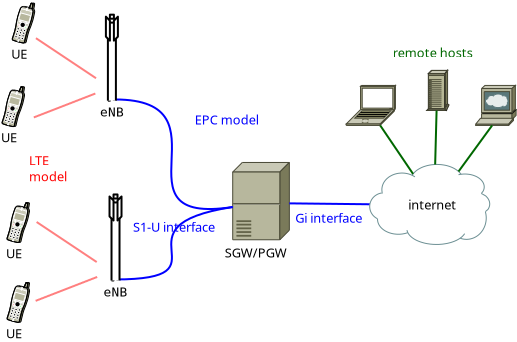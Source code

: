 <?xml version="1.0" encoding="UTF-8"?>
<dia:diagram xmlns:dia="http://www.lysator.liu.se/~alla/dia/">
  <dia:layer name="Background" visible="true" active="true">
    <dia:object type="Standard - Text" version="1" id="O0">
      <dia:attribute name="obj_pos">
        <dia:point val="3.868,5.516"/>
      </dia:attribute>
      <dia:attribute name="obj_bb">
        <dia:rectangle val="3.868,4.921;4.74,5.668"/>
      </dia:attribute>
      <dia:attribute name="text">
        <dia:composite type="text">
          <dia:attribute name="string">
            <dia:string>#UE#</dia:string>
          </dia:attribute>
          <dia:attribute name="font">
            <dia:font family="sans" style="0" name="Helvetica"/>
          </dia:attribute>
          <dia:attribute name="height">
            <dia:real val="0.8"/>
          </dia:attribute>
          <dia:attribute name="pos">
            <dia:point val="3.868,5.516"/>
          </dia:attribute>
          <dia:attribute name="color">
            <dia:color val="#000000"/>
          </dia:attribute>
          <dia:attribute name="alignment">
            <dia:enum val="0"/>
          </dia:attribute>
        </dia:composite>
      </dia:attribute>
      <dia:attribute name="valign">
        <dia:enum val="3"/>
      </dia:attribute>
    </dia:object>
    <dia:object type="Cisco - Class 4/5 switch" version="1" id="O1">
      <dia:attribute name="obj_pos">
        <dia:point val="14.944,10.701"/>
      </dia:attribute>
      <dia:attribute name="obj_bb">
        <dia:rectangle val="14.943,10.7;17.777,14.567"/>
      </dia:attribute>
      <dia:attribute name="meta">
        <dia:composite type="dict"/>
      </dia:attribute>
      <dia:attribute name="elem_corner">
        <dia:point val="14.944,10.701"/>
      </dia:attribute>
      <dia:attribute name="elem_width">
        <dia:real val="2.831"/>
      </dia:attribute>
      <dia:attribute name="elem_height">
        <dia:real val="3.865"/>
      </dia:attribute>
      <dia:attribute name="line_width">
        <dia:real val="0.1"/>
      </dia:attribute>
      <dia:attribute name="line_colour">
        <dia:color val="#000000"/>
      </dia:attribute>
      <dia:attribute name="fill_colour">
        <dia:color val="#ffffff"/>
      </dia:attribute>
      <dia:attribute name="show_background">
        <dia:boolean val="true"/>
      </dia:attribute>
      <dia:attribute name="line_style">
        <dia:enum val="0"/>
        <dia:real val="1"/>
      </dia:attribute>
      <dia:attribute name="flip_horizontal">
        <dia:boolean val="false"/>
      </dia:attribute>
      <dia:attribute name="flip_vertical">
        <dia:boolean val="false"/>
      </dia:attribute>
      <dia:attribute name="subscale">
        <dia:real val="1"/>
      </dia:attribute>
    </dia:object>
    <dia:object type="Standard - BezierLine" version="0" id="O2">
      <dia:attribute name="obj_pos">
        <dia:point val="9.044,7.551"/>
      </dia:attribute>
      <dia:attribute name="obj_bb">
        <dia:rectangle val="8.994,7.501;15.002,13.079"/>
      </dia:attribute>
      <dia:attribute name="bez_points">
        <dia:point val="9.044,7.551"/>
        <dia:point val="15.044,7.551"/>
        <dia:point val="9.944,13.701"/>
        <dia:point val="16.232,12.729"/>
      </dia:attribute>
      <dia:attribute name="corner_types">
        <dia:enum val="0"/>
        <dia:enum val="0"/>
      </dia:attribute>
      <dia:attribute name="line_color">
        <dia:color val="#0000ff"/>
      </dia:attribute>
      <dia:connections>
        <dia:connection handle="3" to="O1" connection="11"/>
      </dia:connections>
    </dia:object>
    <dia:object type="Standard - BezierLine" version="0" id="O3">
      <dia:attribute name="obj_pos">
        <dia:point val="9.044,16.551"/>
      </dia:attribute>
      <dia:attribute name="obj_bb">
        <dia:rectangle val="8.994,12.868;15.016,16.601"/>
      </dia:attribute>
      <dia:attribute name="bez_points">
        <dia:point val="9.044,16.551"/>
        <dia:point val="15.044,16.551"/>
        <dia:point val="9.944,13.701"/>
        <dia:point val="16.232,12.729"/>
      </dia:attribute>
      <dia:attribute name="corner_types">
        <dia:enum val="0"/>
        <dia:enum val="0"/>
      </dia:attribute>
      <dia:attribute name="line_color">
        <dia:color val="#0000ff"/>
      </dia:attribute>
      <dia:connections>
        <dia:connection handle="3" to="O1" connection="11"/>
      </dia:connections>
    </dia:object>
    <dia:object type="Standard - Text" version="1" id="O4">
      <dia:attribute name="obj_pos">
        <dia:point val="4.752,10.844"/>
      </dia:attribute>
      <dia:attribute name="obj_bb">
        <dia:rectangle val="4.752,10.249;6.747,11.796"/>
      </dia:attribute>
      <dia:attribute name="text">
        <dia:composite type="text">
          <dia:attribute name="string">
            <dia:string>#LTE 
model#</dia:string>
          </dia:attribute>
          <dia:attribute name="font">
            <dia:font family="sans" style="0" name="Helvetica"/>
          </dia:attribute>
          <dia:attribute name="height">
            <dia:real val="0.8"/>
          </dia:attribute>
          <dia:attribute name="pos">
            <dia:point val="4.752,10.844"/>
          </dia:attribute>
          <dia:attribute name="color">
            <dia:color val="#ff0000"/>
          </dia:attribute>
          <dia:attribute name="alignment">
            <dia:enum val="0"/>
          </dia:attribute>
        </dia:composite>
      </dia:attribute>
      <dia:attribute name="valign">
        <dia:enum val="3"/>
      </dia:attribute>
    </dia:object>
    <dia:object type="Standard - Text" version="1" id="O5">
      <dia:attribute name="obj_pos">
        <dia:point val="9.956,14.164"/>
      </dia:attribute>
      <dia:attribute name="obj_bb">
        <dia:rectangle val="9.956,13.569;14.525,14.317"/>
      </dia:attribute>
      <dia:attribute name="text">
        <dia:composite type="text">
          <dia:attribute name="string">
            <dia:string>#S1-U interface#</dia:string>
          </dia:attribute>
          <dia:attribute name="font">
            <dia:font family="sans" style="0" name="Helvetica"/>
          </dia:attribute>
          <dia:attribute name="height">
            <dia:real val="0.8"/>
          </dia:attribute>
          <dia:attribute name="pos">
            <dia:point val="9.956,14.164"/>
          </dia:attribute>
          <dia:attribute name="color">
            <dia:color val="#0000ff"/>
          </dia:attribute>
          <dia:attribute name="alignment">
            <dia:enum val="0"/>
          </dia:attribute>
        </dia:composite>
      </dia:attribute>
      <dia:attribute name="valign">
        <dia:enum val="3"/>
      </dia:attribute>
    </dia:object>
    <dia:object type="Standard - Line" version="0" id="O6">
      <dia:attribute name="obj_pos">
        <dia:point val="17.776,12.746"/>
      </dia:attribute>
      <dia:attribute name="obj_bb">
        <dia:rectangle val="17.726,12.695;21.854,12.841"/>
      </dia:attribute>
      <dia:attribute name="conn_endpoints">
        <dia:point val="17.776,12.746"/>
        <dia:point val="21.804,12.791"/>
      </dia:attribute>
      <dia:attribute name="numcp">
        <dia:int val="1"/>
      </dia:attribute>
      <dia:attribute name="line_color">
        <dia:color val="#0000ff"/>
      </dia:attribute>
      <dia:connections>
        <dia:connection handle="0" to="O1" connection="11"/>
        <dia:connection handle="1" to="O8" connection="14"/>
      </dia:connections>
    </dia:object>
    <dia:object type="Standard - Text" version="1" id="O7">
      <dia:attribute name="obj_pos">
        <dia:point val="18.071,13.713"/>
      </dia:attribute>
      <dia:attribute name="obj_bb">
        <dia:rectangle val="18.071,13.118;21.801,13.866"/>
      </dia:attribute>
      <dia:attribute name="text">
        <dia:composite type="text">
          <dia:attribute name="string">
            <dia:string>#Gi interface#</dia:string>
          </dia:attribute>
          <dia:attribute name="font">
            <dia:font family="sans" style="0" name="Helvetica"/>
          </dia:attribute>
          <dia:attribute name="height">
            <dia:real val="0.8"/>
          </dia:attribute>
          <dia:attribute name="pos">
            <dia:point val="18.071,13.713"/>
          </dia:attribute>
          <dia:attribute name="color">
            <dia:color val="#0000ff"/>
          </dia:attribute>
          <dia:attribute name="alignment">
            <dia:enum val="0"/>
          </dia:attribute>
        </dia:composite>
      </dia:attribute>
      <dia:attribute name="valign">
        <dia:enum val="3"/>
      </dia:attribute>
    </dia:object>
    <dia:group>
      <dia:object type="Cisco - Cloud White" version="1" id="O8">
        <dia:attribute name="obj_pos">
          <dia:point val="21.794,10.801"/>
        </dia:attribute>
        <dia:attribute name="obj_bb">
          <dia:rectangle val="21.793,10.799;27.796,14.802"/>
        </dia:attribute>
        <dia:attribute name="meta">
          <dia:composite type="dict"/>
        </dia:attribute>
        <dia:attribute name="elem_corner">
          <dia:point val="21.794,10.801"/>
        </dia:attribute>
        <dia:attribute name="elem_width">
          <dia:real val="6"/>
        </dia:attribute>
        <dia:attribute name="elem_height">
          <dia:real val="4"/>
        </dia:attribute>
        <dia:attribute name="line_width">
          <dia:real val="0.3"/>
        </dia:attribute>
        <dia:attribute name="line_colour">
          <dia:color val="#000000"/>
        </dia:attribute>
        <dia:attribute name="fill_colour">
          <dia:color val="#ffffff"/>
        </dia:attribute>
        <dia:attribute name="show_background">
          <dia:boolean val="true"/>
        </dia:attribute>
        <dia:attribute name="line_style">
          <dia:enum val="0"/>
          <dia:real val="1"/>
        </dia:attribute>
        <dia:attribute name="flip_horizontal">
          <dia:boolean val="false"/>
        </dia:attribute>
        <dia:attribute name="flip_vertical">
          <dia:boolean val="false"/>
        </dia:attribute>
        <dia:attribute name="subscale">
          <dia:real val="7.4"/>
        </dia:attribute>
      </dia:object>
      <dia:object type="Standard - Text" version="1" id="O9">
        <dia:attribute name="obj_pos">
          <dia:point val="23.724,13.048"/>
        </dia:attribute>
        <dia:attribute name="obj_bb">
          <dia:rectangle val="23.724,12.453;26.254,13.201"/>
        </dia:attribute>
        <dia:attribute name="text">
          <dia:composite type="text">
            <dia:attribute name="string">
              <dia:string>#internet#</dia:string>
            </dia:attribute>
            <dia:attribute name="font">
              <dia:font family="sans" style="0" name="Helvetica"/>
            </dia:attribute>
            <dia:attribute name="height">
              <dia:real val="0.8"/>
            </dia:attribute>
            <dia:attribute name="pos">
              <dia:point val="23.724,13.048"/>
            </dia:attribute>
            <dia:attribute name="color">
              <dia:color val="#000000"/>
            </dia:attribute>
            <dia:attribute name="alignment">
              <dia:enum val="0"/>
            </dia:attribute>
          </dia:composite>
        </dia:attribute>
        <dia:attribute name="valign">
          <dia:enum val="3"/>
        </dia:attribute>
      </dia:object>
    </dia:group>
    <dia:object type="Network - Base Station" version="0" id="O10">
      <dia:attribute name="obj_pos">
        <dia:point val="8.903,5.411"/>
      </dia:attribute>
      <dia:attribute name="obj_bb">
        <dia:rectangle val="8.325,2.961;9.48,8.558"/>
      </dia:attribute>
      <dia:attribute name="meta">
        <dia:composite type="dict"/>
      </dia:attribute>
      <dia:attribute name="elem_corner">
        <dia:point val="8.503,3.011"/>
      </dia:attribute>
      <dia:attribute name="elem_width">
        <dia:real val="0.8"/>
      </dia:attribute>
      <dia:attribute name="elem_height">
        <dia:real val="4.8"/>
      </dia:attribute>
      <dia:attribute name="line_colour">
        <dia:color val="#000000"/>
      </dia:attribute>
      <dia:attribute name="fill_colour">
        <dia:color val="#ffffff"/>
      </dia:attribute>
      <dia:attribute name="text">
        <dia:composite type="text">
          <dia:attribute name="string">
            <dia:string>#eNB#</dia:string>
          </dia:attribute>
          <dia:attribute name="font">
            <dia:font family="monospace" style="0" name="Courier"/>
          </dia:attribute>
          <dia:attribute name="height">
            <dia:real val="0.8"/>
          </dia:attribute>
          <dia:attribute name="pos">
            <dia:point val="8.903,8.406"/>
          </dia:attribute>
          <dia:attribute name="color">
            <dia:color val="#000000"/>
          </dia:attribute>
          <dia:attribute name="alignment">
            <dia:enum val="1"/>
          </dia:attribute>
        </dia:composite>
      </dia:attribute>
      <dia:attribute name="sectors">
        <dia:int val="3"/>
      </dia:attribute>
    </dia:object>
    <dia:object type="Network - Base Station" version="0" id="O11">
      <dia:attribute name="obj_pos">
        <dia:point val="9.084,14.402"/>
      </dia:attribute>
      <dia:attribute name="obj_bb">
        <dia:rectangle val="8.506,11.952;9.661,17.55"/>
      </dia:attribute>
      <dia:attribute name="meta">
        <dia:composite type="dict"/>
      </dia:attribute>
      <dia:attribute name="elem_corner">
        <dia:point val="8.684,12.002"/>
      </dia:attribute>
      <dia:attribute name="elem_width">
        <dia:real val="0.8"/>
      </dia:attribute>
      <dia:attribute name="elem_height">
        <dia:real val="4.8"/>
      </dia:attribute>
      <dia:attribute name="line_colour">
        <dia:color val="#000000"/>
      </dia:attribute>
      <dia:attribute name="fill_colour">
        <dia:color val="#ffffff"/>
      </dia:attribute>
      <dia:attribute name="text">
        <dia:composite type="text">
          <dia:attribute name="string">
            <dia:string>#eNB#</dia:string>
          </dia:attribute>
          <dia:attribute name="font">
            <dia:font family="monospace" style="0" name="Courier"/>
          </dia:attribute>
          <dia:attribute name="height">
            <dia:real val="0.8"/>
          </dia:attribute>
          <dia:attribute name="pos">
            <dia:point val="9.084,17.397"/>
          </dia:attribute>
          <dia:attribute name="color">
            <dia:color val="#000000"/>
          </dia:attribute>
          <dia:attribute name="alignment">
            <dia:enum val="1"/>
          </dia:attribute>
        </dia:composite>
      </dia:attribute>
      <dia:attribute name="sectors">
        <dia:int val="3"/>
      </dia:attribute>
    </dia:object>
    <dia:object type="Cisco - Cellular phone" version="1" id="O12">
      <dia:attribute name="obj_pos">
        <dia:point val="3.906,2.728"/>
      </dia:attribute>
      <dia:attribute name="obj_bb">
        <dia:rectangle val="3.677,2.08;5.664,4.736"/>
      </dia:attribute>
      <dia:attribute name="meta">
        <dia:composite type="dict"/>
      </dia:attribute>
      <dia:attribute name="elem_corner">
        <dia:point val="3.906,2.728"/>
      </dia:attribute>
      <dia:attribute name="elem_width">
        <dia:real val="1.153"/>
      </dia:attribute>
      <dia:attribute name="elem_height">
        <dia:real val="2"/>
      </dia:attribute>
      <dia:attribute name="line_width">
        <dia:real val="0.1"/>
      </dia:attribute>
      <dia:attribute name="line_colour">
        <dia:color val="#000000"/>
      </dia:attribute>
      <dia:attribute name="fill_colour">
        <dia:color val="#ffffff"/>
      </dia:attribute>
      <dia:attribute name="show_background">
        <dia:boolean val="true"/>
      </dia:attribute>
      <dia:attribute name="line_style">
        <dia:enum val="0"/>
        <dia:real val="1"/>
      </dia:attribute>
      <dia:attribute name="flip_horizontal">
        <dia:boolean val="false"/>
      </dia:attribute>
      <dia:attribute name="flip_vertical">
        <dia:boolean val="false"/>
      </dia:attribute>
      <dia:attribute name="subscale">
        <dia:real val="1"/>
      </dia:attribute>
    </dia:object>
    <dia:group>
      <dia:object type="Standard - Text" version="1" id="O13">
        <dia:attribute name="obj_pos">
          <dia:point val="3.358,9.696"/>
        </dia:attribute>
        <dia:attribute name="obj_bb">
          <dia:rectangle val="3.358,9.101;4.231,9.848"/>
        </dia:attribute>
        <dia:attribute name="text">
          <dia:composite type="text">
            <dia:attribute name="string">
              <dia:string>#UE#</dia:string>
            </dia:attribute>
            <dia:attribute name="font">
              <dia:font family="sans" style="0" name="Helvetica"/>
            </dia:attribute>
            <dia:attribute name="height">
              <dia:real val="0.8"/>
            </dia:attribute>
            <dia:attribute name="pos">
              <dia:point val="3.358,9.696"/>
            </dia:attribute>
            <dia:attribute name="color">
              <dia:color val="#000000"/>
            </dia:attribute>
            <dia:attribute name="alignment">
              <dia:enum val="0"/>
            </dia:attribute>
          </dia:composite>
        </dia:attribute>
        <dia:attribute name="valign">
          <dia:enum val="3"/>
        </dia:attribute>
      </dia:object>
      <dia:object type="Cisco - Cellular phone" version="1" id="O14">
        <dia:attribute name="obj_pos">
          <dia:point val="3.397,6.908"/>
        </dia:attribute>
        <dia:attribute name="obj_bb">
          <dia:rectangle val="3.168,6.26;5.154,8.916"/>
        </dia:attribute>
        <dia:attribute name="meta">
          <dia:composite type="dict"/>
        </dia:attribute>
        <dia:attribute name="elem_corner">
          <dia:point val="3.397,6.908"/>
        </dia:attribute>
        <dia:attribute name="elem_width">
          <dia:real val="1.153"/>
        </dia:attribute>
        <dia:attribute name="elem_height">
          <dia:real val="2"/>
        </dia:attribute>
        <dia:attribute name="line_width">
          <dia:real val="0.1"/>
        </dia:attribute>
        <dia:attribute name="line_colour">
          <dia:color val="#000000"/>
        </dia:attribute>
        <dia:attribute name="fill_colour">
          <dia:color val="#ffffff"/>
        </dia:attribute>
        <dia:attribute name="show_background">
          <dia:boolean val="true"/>
        </dia:attribute>
        <dia:attribute name="line_style">
          <dia:enum val="0"/>
          <dia:real val="1"/>
        </dia:attribute>
        <dia:attribute name="flip_horizontal">
          <dia:boolean val="false"/>
        </dia:attribute>
        <dia:attribute name="flip_vertical">
          <dia:boolean val="false"/>
        </dia:attribute>
        <dia:attribute name="subscale">
          <dia:real val="1"/>
        </dia:attribute>
      </dia:object>
    </dia:group>
    <dia:group>
      <dia:object type="Standard - Text" version="1" id="O15">
        <dia:attribute name="obj_pos">
          <dia:point val="3.606,15.494"/>
        </dia:attribute>
        <dia:attribute name="obj_bb">
          <dia:rectangle val="3.606,14.899;4.478,15.646"/>
        </dia:attribute>
        <dia:attribute name="text">
          <dia:composite type="text">
            <dia:attribute name="string">
              <dia:string>#UE#</dia:string>
            </dia:attribute>
            <dia:attribute name="font">
              <dia:font family="sans" style="0" name="Helvetica"/>
            </dia:attribute>
            <dia:attribute name="height">
              <dia:real val="0.8"/>
            </dia:attribute>
            <dia:attribute name="pos">
              <dia:point val="3.606,15.494"/>
            </dia:attribute>
            <dia:attribute name="color">
              <dia:color val="#000000"/>
            </dia:attribute>
            <dia:attribute name="alignment">
              <dia:enum val="0"/>
            </dia:attribute>
          </dia:composite>
        </dia:attribute>
        <dia:attribute name="valign">
          <dia:enum val="3"/>
        </dia:attribute>
      </dia:object>
      <dia:object type="Cisco - Cellular phone" version="1" id="O16">
        <dia:attribute name="obj_pos">
          <dia:point val="3.644,12.706"/>
        </dia:attribute>
        <dia:attribute name="obj_bb">
          <dia:rectangle val="3.415,12.058;5.402,14.714"/>
        </dia:attribute>
        <dia:attribute name="meta">
          <dia:composite type="dict"/>
        </dia:attribute>
        <dia:attribute name="elem_corner">
          <dia:point val="3.644,12.706"/>
        </dia:attribute>
        <dia:attribute name="elem_width">
          <dia:real val="1.153"/>
        </dia:attribute>
        <dia:attribute name="elem_height">
          <dia:real val="2"/>
        </dia:attribute>
        <dia:attribute name="line_width">
          <dia:real val="0.1"/>
        </dia:attribute>
        <dia:attribute name="line_colour">
          <dia:color val="#000000"/>
        </dia:attribute>
        <dia:attribute name="fill_colour">
          <dia:color val="#ffffff"/>
        </dia:attribute>
        <dia:attribute name="show_background">
          <dia:boolean val="true"/>
        </dia:attribute>
        <dia:attribute name="line_style">
          <dia:enum val="0"/>
          <dia:real val="1"/>
        </dia:attribute>
        <dia:attribute name="flip_horizontal">
          <dia:boolean val="false"/>
        </dia:attribute>
        <dia:attribute name="flip_vertical">
          <dia:boolean val="false"/>
        </dia:attribute>
        <dia:attribute name="subscale">
          <dia:real val="1"/>
        </dia:attribute>
      </dia:object>
    </dia:group>
    <dia:group>
      <dia:object type="Standard - Text" version="1" id="O17">
        <dia:attribute name="obj_pos">
          <dia:point val="3.609,19.486"/>
        </dia:attribute>
        <dia:attribute name="obj_bb">
          <dia:rectangle val="3.609,18.891;4.482,19.638"/>
        </dia:attribute>
        <dia:attribute name="text">
          <dia:composite type="text">
            <dia:attribute name="string">
              <dia:string>#UE#</dia:string>
            </dia:attribute>
            <dia:attribute name="font">
              <dia:font family="sans" style="0" name="Helvetica"/>
            </dia:attribute>
            <dia:attribute name="height">
              <dia:real val="0.8"/>
            </dia:attribute>
            <dia:attribute name="pos">
              <dia:point val="3.609,19.486"/>
            </dia:attribute>
            <dia:attribute name="color">
              <dia:color val="#000000"/>
            </dia:attribute>
            <dia:attribute name="alignment">
              <dia:enum val="0"/>
            </dia:attribute>
          </dia:composite>
        </dia:attribute>
        <dia:attribute name="valign">
          <dia:enum val="3"/>
        </dia:attribute>
      </dia:object>
      <dia:object type="Cisco - Cellular phone" version="1" id="O18">
        <dia:attribute name="obj_pos">
          <dia:point val="3.648,16.698"/>
        </dia:attribute>
        <dia:attribute name="obj_bb">
          <dia:rectangle val="3.419,16.05;5.405,18.706"/>
        </dia:attribute>
        <dia:attribute name="meta">
          <dia:composite type="dict"/>
        </dia:attribute>
        <dia:attribute name="elem_corner">
          <dia:point val="3.648,16.698"/>
        </dia:attribute>
        <dia:attribute name="elem_width">
          <dia:real val="1.153"/>
        </dia:attribute>
        <dia:attribute name="elem_height">
          <dia:real val="2"/>
        </dia:attribute>
        <dia:attribute name="line_width">
          <dia:real val="0.1"/>
        </dia:attribute>
        <dia:attribute name="line_colour">
          <dia:color val="#000000"/>
        </dia:attribute>
        <dia:attribute name="fill_colour">
          <dia:color val="#ffffff"/>
        </dia:attribute>
        <dia:attribute name="show_background">
          <dia:boolean val="true"/>
        </dia:attribute>
        <dia:attribute name="line_style">
          <dia:enum val="0"/>
          <dia:real val="1"/>
        </dia:attribute>
        <dia:attribute name="flip_horizontal">
          <dia:boolean val="false"/>
        </dia:attribute>
        <dia:attribute name="flip_vertical">
          <dia:boolean val="false"/>
        </dia:attribute>
        <dia:attribute name="subscale">
          <dia:real val="1"/>
        </dia:attribute>
      </dia:object>
    </dia:group>
    <dia:object type="Standard - Line" version="0" id="O19">
      <dia:attribute name="obj_pos">
        <dia:point val="5.143,13.68"/>
      </dia:attribute>
      <dia:attribute name="obj_bb">
        <dia:rectangle val="5.074,13.611;8.213,15.75"/>
      </dia:attribute>
      <dia:attribute name="conn_endpoints">
        <dia:point val="5.143,13.68"/>
        <dia:point val="8.143,15.68"/>
      </dia:attribute>
      <dia:attribute name="numcp">
        <dia:int val="1"/>
      </dia:attribute>
      <dia:attribute name="line_color">
        <dia:color val="#ff0000"/>
      </dia:attribute>
      <dia:attribute name="line_width">
        <dia:real val="0.1"/>
      </dia:attribute>
      <dia:attribute name="line_style">
        <dia:enum val="4"/>
      </dia:attribute>
      <dia:attribute name="dashlength">
        <dia:real val="0.1"/>
      </dia:attribute>
    </dia:object>
    <dia:object type="Standard - Line" version="0" id="O20">
      <dia:attribute name="obj_pos">
        <dia:point val="5.002,8.448"/>
      </dia:attribute>
      <dia:attribute name="obj_bb">
        <dia:rectangle val="4.937,7.189;8.143,8.513"/>
      </dia:attribute>
      <dia:attribute name="conn_endpoints">
        <dia:point val="5.002,8.448"/>
        <dia:point val="8.079,7.253"/>
      </dia:attribute>
      <dia:attribute name="numcp">
        <dia:int val="1"/>
      </dia:attribute>
      <dia:attribute name="line_color">
        <dia:color val="#ff0000"/>
      </dia:attribute>
      <dia:attribute name="line_width">
        <dia:real val="0.1"/>
      </dia:attribute>
      <dia:attribute name="line_style">
        <dia:enum val="4"/>
      </dia:attribute>
      <dia:attribute name="dashlength">
        <dia:real val="0.1"/>
      </dia:attribute>
    </dia:object>
    <dia:object type="Standard - Line" version="0" id="O21">
      <dia:attribute name="obj_pos">
        <dia:point val="5.094,17.619"/>
      </dia:attribute>
      <dia:attribute name="obj_bb">
        <dia:rectangle val="5.029,16.36;8.235,17.683"/>
      </dia:attribute>
      <dia:attribute name="conn_endpoints">
        <dia:point val="5.094,17.619"/>
        <dia:point val="8.171,16.424"/>
      </dia:attribute>
      <dia:attribute name="numcp">
        <dia:int val="1"/>
      </dia:attribute>
      <dia:attribute name="line_color">
        <dia:color val="#ff0000"/>
      </dia:attribute>
      <dia:attribute name="line_width">
        <dia:real val="0.1"/>
      </dia:attribute>
      <dia:attribute name="line_style">
        <dia:enum val="4"/>
      </dia:attribute>
      <dia:attribute name="dashlength">
        <dia:real val="0.1"/>
      </dia:attribute>
    </dia:object>
    <dia:object type="Standard - Line" version="0" id="O22">
      <dia:attribute name="obj_pos">
        <dia:point val="5.109,4.489"/>
      </dia:attribute>
      <dia:attribute name="obj_bb">
        <dia:rectangle val="5.04,4.42;8.179,6.559"/>
      </dia:attribute>
      <dia:attribute name="conn_endpoints">
        <dia:point val="5.109,4.489"/>
        <dia:point val="8.109,6.489"/>
      </dia:attribute>
      <dia:attribute name="numcp">
        <dia:int val="1"/>
      </dia:attribute>
      <dia:attribute name="line_color">
        <dia:color val="#ff0000"/>
      </dia:attribute>
      <dia:attribute name="line_width">
        <dia:real val="0.1"/>
      </dia:attribute>
      <dia:attribute name="line_style">
        <dia:enum val="4"/>
      </dia:attribute>
      <dia:attribute name="dashlength">
        <dia:real val="0.1"/>
      </dia:attribute>
    </dia:object>
    <dia:object type="Standard - Text" version="1" id="O23">
      <dia:attribute name="obj_pos">
        <dia:point val="14.55,15.45"/>
      </dia:attribute>
      <dia:attribute name="obj_bb">
        <dia:rectangle val="14.55,14.855;17.812,15.602"/>
      </dia:attribute>
      <dia:attribute name="text">
        <dia:composite type="text">
          <dia:attribute name="string">
            <dia:string>#SGW/PGW#</dia:string>
          </dia:attribute>
          <dia:attribute name="font">
            <dia:font family="sans" style="0" name="Helvetica"/>
          </dia:attribute>
          <dia:attribute name="height">
            <dia:real val="0.8"/>
          </dia:attribute>
          <dia:attribute name="pos">
            <dia:point val="14.55,15.45"/>
          </dia:attribute>
          <dia:attribute name="color">
            <dia:color val="#000000"/>
          </dia:attribute>
          <dia:attribute name="alignment">
            <dia:enum val="0"/>
          </dia:attribute>
        </dia:composite>
      </dia:attribute>
      <dia:attribute name="valign">
        <dia:enum val="3"/>
      </dia:attribute>
    </dia:object>
    <dia:object type="Standard - Text" version="1" id="O24">
      <dia:attribute name="obj_pos">
        <dia:point val="13.05,8.8"/>
      </dia:attribute>
      <dia:attribute name="obj_bb">
        <dia:rectangle val="13.05,8.205;16.485,8.953"/>
      </dia:attribute>
      <dia:attribute name="text">
        <dia:composite type="text">
          <dia:attribute name="string">
            <dia:string>#EPC model#</dia:string>
          </dia:attribute>
          <dia:attribute name="font">
            <dia:font family="sans" style="0" name="Helvetica"/>
          </dia:attribute>
          <dia:attribute name="height">
            <dia:real val="0.8"/>
          </dia:attribute>
          <dia:attribute name="pos">
            <dia:point val="13.05,8.8"/>
          </dia:attribute>
          <dia:attribute name="color">
            <dia:color val="#0000ff"/>
          </dia:attribute>
          <dia:attribute name="alignment">
            <dia:enum val="0"/>
          </dia:attribute>
        </dia:composite>
      </dia:attribute>
      <dia:attribute name="valign">
        <dia:enum val="3"/>
      </dia:attribute>
    </dia:object>
    <dia:object type="Standard - Text" version="1" id="O25">
      <dia:attribute name="obj_pos">
        <dia:point val="5.95,10.95"/>
      </dia:attribute>
      <dia:attribute name="obj_bb">
        <dia:rectangle val="5.95,10.355;5.95,11.102"/>
      </dia:attribute>
      <dia:attribute name="text">
        <dia:composite type="text">
          <dia:attribute name="string">
            <dia:string>##</dia:string>
          </dia:attribute>
          <dia:attribute name="font">
            <dia:font family="sans" style="0" name="Helvetica"/>
          </dia:attribute>
          <dia:attribute name="height">
            <dia:real val="0.8"/>
          </dia:attribute>
          <dia:attribute name="pos">
            <dia:point val="5.95,10.95"/>
          </dia:attribute>
          <dia:attribute name="color">
            <dia:color val="#000000"/>
          </dia:attribute>
          <dia:attribute name="alignment">
            <dia:enum val="0"/>
          </dia:attribute>
        </dia:composite>
      </dia:attribute>
      <dia:attribute name="valign">
        <dia:enum val="3"/>
      </dia:attribute>
    </dia:object>
    <dia:object type="Cisco - Laptop" version="1" id="O26">
      <dia:attribute name="obj_pos">
        <dia:point val="20.619,6.85"/>
      </dia:attribute>
      <dia:attribute name="obj_bb">
        <dia:rectangle val="20.618,6.849;23.082,8.851"/>
      </dia:attribute>
      <dia:attribute name="meta">
        <dia:composite type="dict"/>
      </dia:attribute>
      <dia:attribute name="elem_corner">
        <dia:point val="20.619,6.85"/>
      </dia:attribute>
      <dia:attribute name="elem_width">
        <dia:real val="2.461"/>
      </dia:attribute>
      <dia:attribute name="elem_height">
        <dia:real val="2"/>
      </dia:attribute>
      <dia:attribute name="line_width">
        <dia:real val="0.1"/>
      </dia:attribute>
      <dia:attribute name="line_colour">
        <dia:color val="#000000"/>
      </dia:attribute>
      <dia:attribute name="fill_colour">
        <dia:color val="#ffffff"/>
      </dia:attribute>
      <dia:attribute name="show_background">
        <dia:boolean val="true"/>
      </dia:attribute>
      <dia:attribute name="line_style">
        <dia:enum val="0"/>
        <dia:real val="1"/>
      </dia:attribute>
      <dia:attribute name="flip_horizontal">
        <dia:boolean val="false"/>
      </dia:attribute>
      <dia:attribute name="flip_vertical">
        <dia:boolean val="false"/>
      </dia:attribute>
      <dia:attribute name="subscale">
        <dia:real val="1"/>
      </dia:attribute>
    </dia:object>
    <dia:object type="Cisco - IBM Tower" version="1" id="O27">
      <dia:attribute name="obj_pos">
        <dia:point val="24.65,6.1"/>
      </dia:attribute>
      <dia:attribute name="obj_bb">
        <dia:rectangle val="24.638,5.338;26.57,9.1"/>
      </dia:attribute>
      <dia:attribute name="meta">
        <dia:composite type="dict"/>
      </dia:attribute>
      <dia:attribute name="elem_corner">
        <dia:point val="24.65,6.1"/>
      </dia:attribute>
      <dia:attribute name="elem_width">
        <dia:real val="1.1"/>
      </dia:attribute>
      <dia:attribute name="elem_height">
        <dia:real val="2"/>
      </dia:attribute>
      <dia:attribute name="line_width">
        <dia:real val="0.1"/>
      </dia:attribute>
      <dia:attribute name="line_colour">
        <dia:color val="#000000"/>
      </dia:attribute>
      <dia:attribute name="fill_colour">
        <dia:color val="#ffffff"/>
      </dia:attribute>
      <dia:attribute name="show_background">
        <dia:boolean val="true"/>
      </dia:attribute>
      <dia:attribute name="line_style">
        <dia:enum val="0"/>
        <dia:real val="1"/>
      </dia:attribute>
      <dia:attribute name="flip_horizontal">
        <dia:boolean val="false"/>
      </dia:attribute>
      <dia:attribute name="flip_vertical">
        <dia:boolean val="false"/>
      </dia:attribute>
      <dia:attribute name="subscale">
        <dia:real val="1"/>
      </dia:attribute>
    </dia:object>
    <dia:object type="Cisco - WWW server" version="1" id="O28">
      <dia:attribute name="obj_pos">
        <dia:point val="27.088,6.85"/>
      </dia:attribute>
      <dia:attribute name="obj_bb">
        <dia:rectangle val="27.087,6.849;29.113,8.851"/>
      </dia:attribute>
      <dia:attribute name="meta">
        <dia:composite type="dict"/>
      </dia:attribute>
      <dia:attribute name="elem_corner">
        <dia:point val="27.088,6.85"/>
      </dia:attribute>
      <dia:attribute name="elem_width">
        <dia:real val="2.024"/>
      </dia:attribute>
      <dia:attribute name="elem_height">
        <dia:real val="2"/>
      </dia:attribute>
      <dia:attribute name="line_width">
        <dia:real val="0.1"/>
      </dia:attribute>
      <dia:attribute name="line_colour">
        <dia:color val="#000000"/>
      </dia:attribute>
      <dia:attribute name="fill_colour">
        <dia:color val="#ffffff"/>
      </dia:attribute>
      <dia:attribute name="show_background">
        <dia:boolean val="true"/>
      </dia:attribute>
      <dia:attribute name="line_style">
        <dia:enum val="0"/>
        <dia:real val="1"/>
      </dia:attribute>
      <dia:attribute name="flip_horizontal">
        <dia:boolean val="false"/>
      </dia:attribute>
      <dia:attribute name="flip_vertical">
        <dia:boolean val="false"/>
      </dia:attribute>
      <dia:attribute name="subscale">
        <dia:real val="1"/>
      </dia:attribute>
    </dia:object>
    <dia:object type="Standard - Line" version="0" id="O29">
      <dia:attribute name="obj_pos">
        <dia:point val="22.319,8.85"/>
      </dia:attribute>
      <dia:attribute name="obj_bb">
        <dia:rectangle val="22.25,8.781;24.031,11.344"/>
      </dia:attribute>
      <dia:attribute name="conn_endpoints">
        <dia:point val="22.319,8.85"/>
        <dia:point val="23.962,11.275"/>
      </dia:attribute>
      <dia:attribute name="numcp">
        <dia:int val="1"/>
      </dia:attribute>
      <dia:attribute name="line_color">
        <dia:color val="#006700"/>
      </dia:attribute>
      <dia:connections>
        <dia:connection handle="0" to="O26" connection="4"/>
        <dia:connection handle="1" to="O8" connection="14"/>
      </dia:connections>
    </dia:object>
    <dia:object type="Standard - Line" version="0" id="O30">
      <dia:attribute name="obj_pos">
        <dia:point val="27.914,8.85"/>
      </dia:attribute>
      <dia:attribute name="obj_bb">
        <dia:rectangle val="26.165,8.78;27.984,11.222"/>
      </dia:attribute>
      <dia:attribute name="conn_endpoints">
        <dia:point val="27.914,8.85"/>
        <dia:point val="26.235,11.152"/>
      </dia:attribute>
      <dia:attribute name="numcp">
        <dia:int val="1"/>
      </dia:attribute>
      <dia:attribute name="line_color">
        <dia:color val="#006700"/>
      </dia:attribute>
      <dia:connections>
        <dia:connection handle="0" to="O28" connection="5"/>
        <dia:connection handle="1" to="O8" connection="14"/>
      </dia:connections>
    </dia:object>
    <dia:object type="Standard - Line" version="0" id="O31">
      <dia:attribute name="obj_pos">
        <dia:point val="25.137,8.105"/>
      </dia:attribute>
      <dia:attribute name="obj_bb">
        <dia:rectangle val="25.015,8.054;25.189,10.851"/>
      </dia:attribute>
      <dia:attribute name="conn_endpoints">
        <dia:point val="25.137,8.105"/>
        <dia:point val="25.067,10.8"/>
      </dia:attribute>
      <dia:attribute name="numcp">
        <dia:int val="1"/>
      </dia:attribute>
      <dia:attribute name="line_color">
        <dia:color val="#006700"/>
      </dia:attribute>
      <dia:connections>
        <dia:connection handle="0" to="O27" connection="4"/>
        <dia:connection handle="1" to="O8" connection="14"/>
      </dia:connections>
    </dia:object>
    <dia:object type="Standard - Text" version="1" id="O32">
      <dia:attribute name="obj_pos">
        <dia:point val="22.95,5.45"/>
      </dia:attribute>
      <dia:attribute name="obj_bb">
        <dia:rectangle val="22.95,4.855;27.168,5.603"/>
      </dia:attribute>
      <dia:attribute name="text">
        <dia:composite type="text">
          <dia:attribute name="string">
            <dia:string>#remote hosts#</dia:string>
          </dia:attribute>
          <dia:attribute name="font">
            <dia:font family="sans" style="0" name="Helvetica"/>
          </dia:attribute>
          <dia:attribute name="height">
            <dia:real val="0.8"/>
          </dia:attribute>
          <dia:attribute name="pos">
            <dia:point val="22.95,5.45"/>
          </dia:attribute>
          <dia:attribute name="color">
            <dia:color val="#006700"/>
          </dia:attribute>
          <dia:attribute name="alignment">
            <dia:enum val="0"/>
          </dia:attribute>
        </dia:composite>
      </dia:attribute>
      <dia:attribute name="valign">
        <dia:enum val="3"/>
      </dia:attribute>
    </dia:object>
  </dia:layer>
</dia:diagram>
